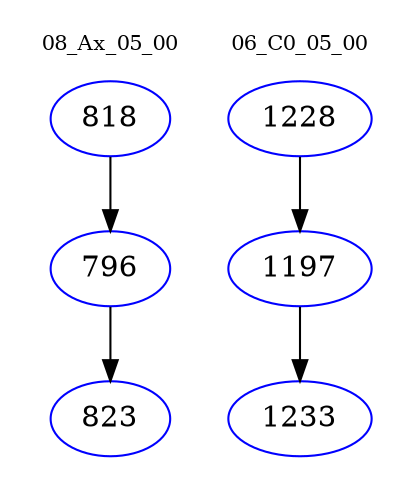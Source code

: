 digraph{
subgraph cluster_0 {
color = white
label = "08_Ax_05_00";
fontsize=10;
T0_818 [label="818", color="blue"]
T0_818 -> T0_796 [color="black"]
T0_796 [label="796", color="blue"]
T0_796 -> T0_823 [color="black"]
T0_823 [label="823", color="blue"]
}
subgraph cluster_1 {
color = white
label = "06_C0_05_00";
fontsize=10;
T1_1228 [label="1228", color="blue"]
T1_1228 -> T1_1197 [color="black"]
T1_1197 [label="1197", color="blue"]
T1_1197 -> T1_1233 [color="black"]
T1_1233 [label="1233", color="blue"]
}
}
